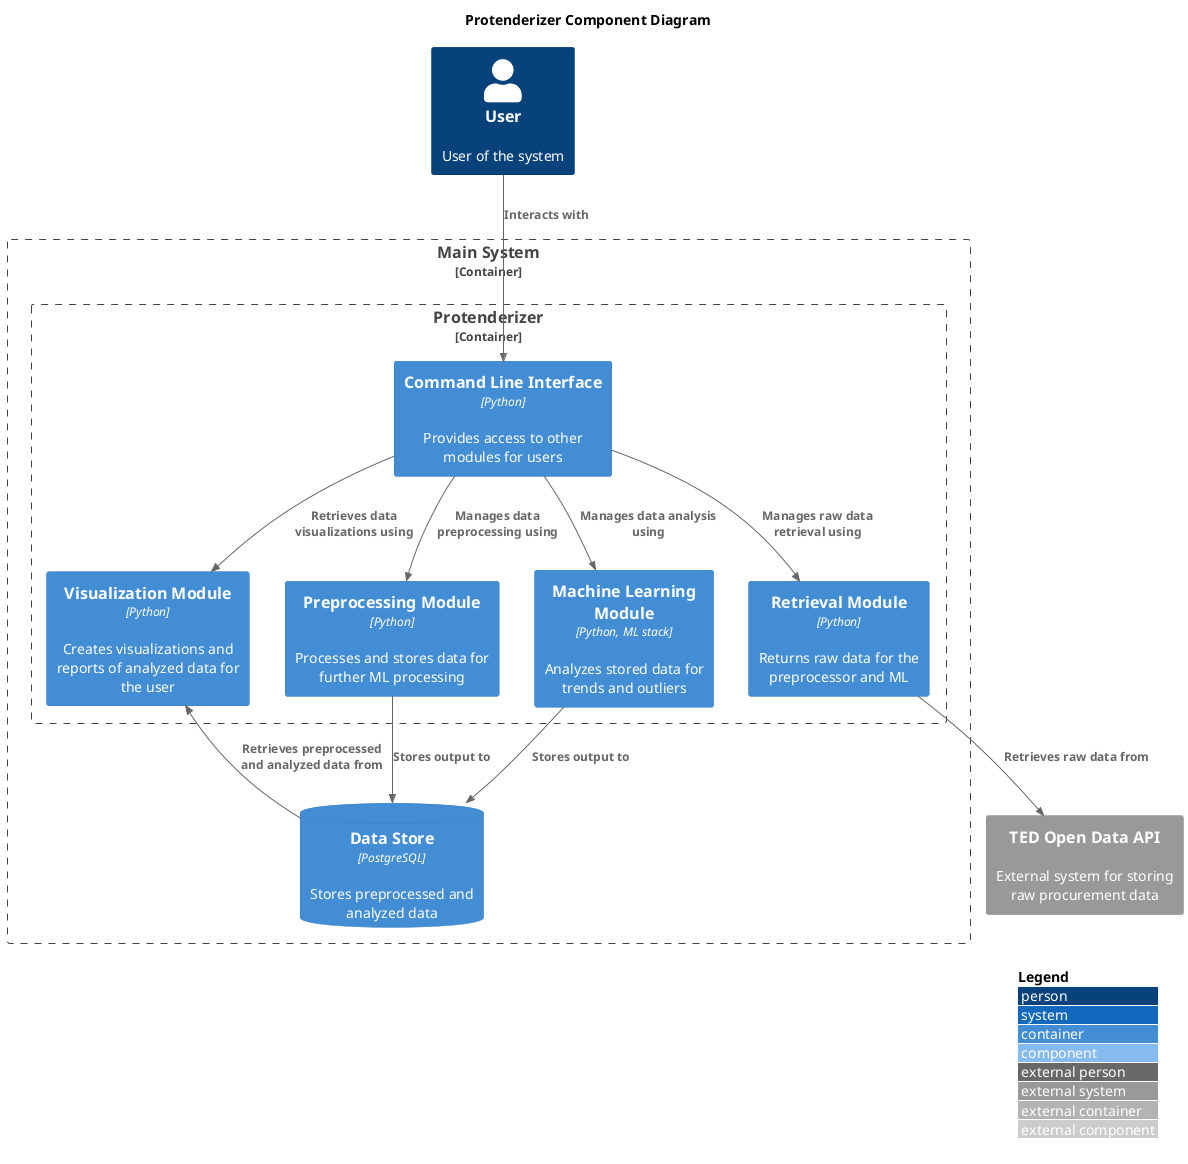 @startuml protenderizer-component
!include <C4/C4_Component.puml>

LAYOUT_TOP_DOWN()
'LAYOUT_AS_SKETCH()
LAYOUT_WITH_LEGEND()

title Protenderizer Component Diagram

Person(user, "User", "User of the system")

System_Ext(ted, "TED Open Data API", "External system for storing raw procurement data")

Container_Boundary(main_system, "Main System") {
    Container_Boundary(application, "Protenderizer") {
        Container(data_retrieval, "Retrieval Module", "Python", "Returns raw data for the preprocessor and ML")
        Container(data_preprocessing, "Preprocessing Module", "Python", "Processes and stores data for further ML processing")
        Container(data_visualization, "Visualization Module", "Python", "Creates visualizations and reports of analyzed data for the user")
        Container(machine_learning, "Machine Learning Module", "Python, ML stack", "Analyzes stored data for trends and outliers")
        Container(cli, "Command Line Interface", "Python", "Provides access to other modules for users")
    }
    ContainerDb(data_storage, "Data Store", "PostgreSQL", "Stores preprocessed and analyzed data")
}

Rel(user, cli, "Interacts with")
Rel(cli, data_retrieval, "Manages raw data retrieval using")
Rel(data_retrieval, ted, "Retrieves raw data from")
Rel(cli, data_preprocessing, "Manages data preprocessing using")
Rel(cli, machine_learning, "Manages data analysis using")
Rel(cli, data_visualization, "Retrieves data visualizations using")
Rel(machine_learning, data_storage, "Stores output to")
Rel(data_preprocessing, data_storage, "Stores output to")
Rel(data_storage, data_visualization, "Retrieves preprocessed and analyzed data from")

@enduml